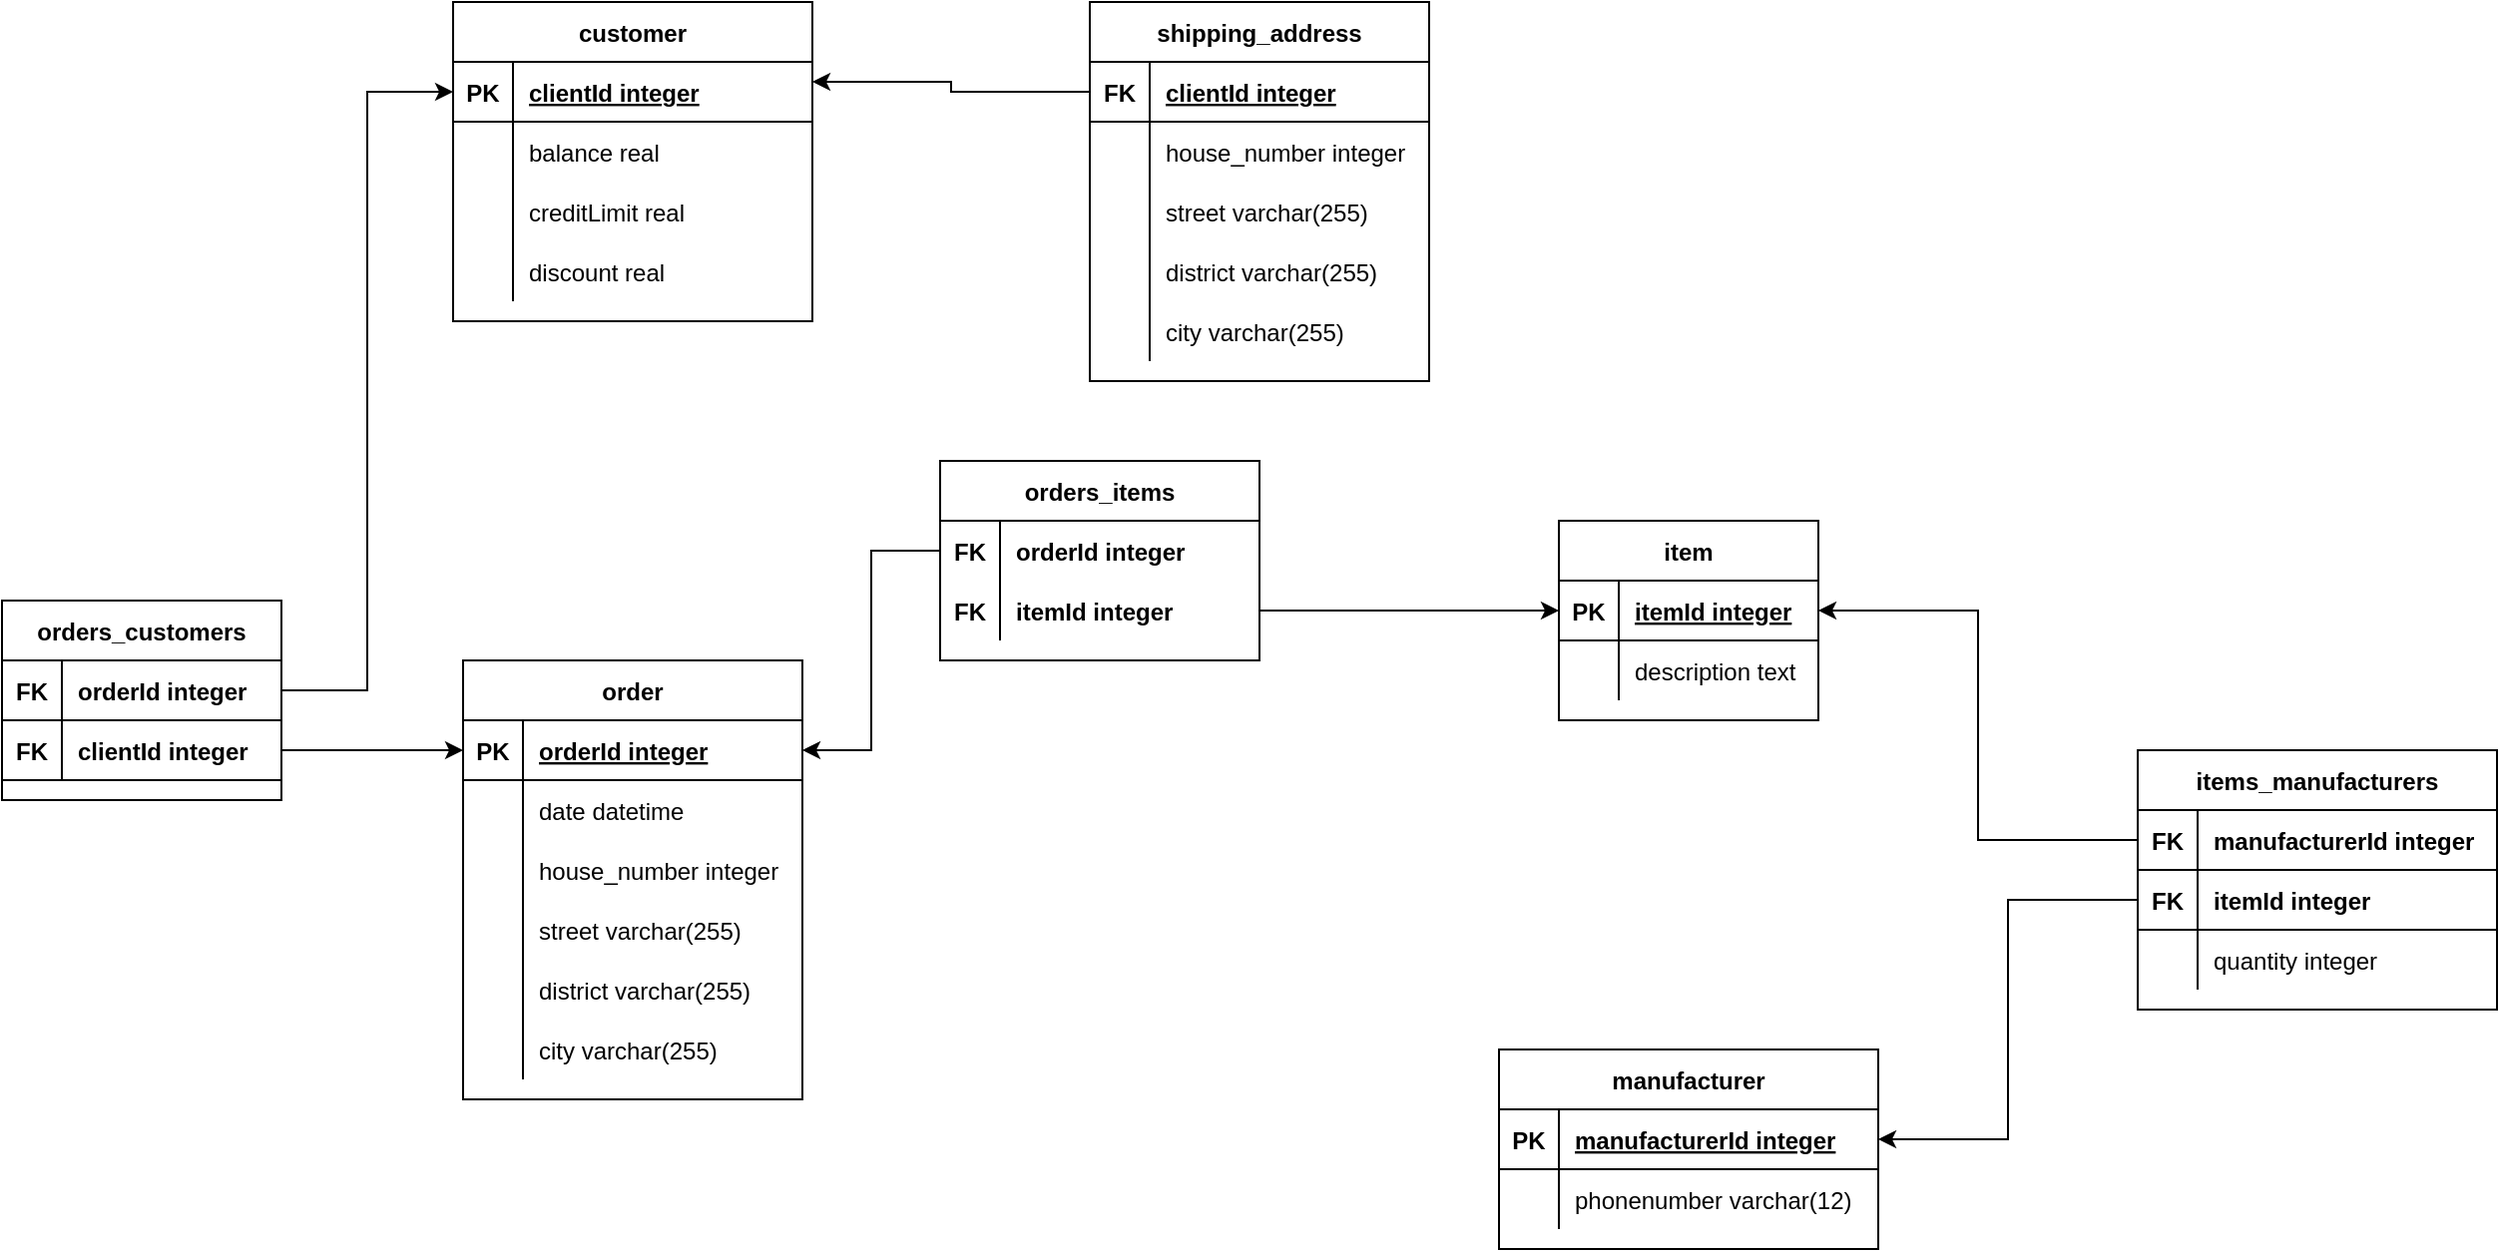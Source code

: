 <mxfile version="17.1.3" type="github">
  <diagram id="DJ3UP-NK8ue_O4Lhjk8Z" name="Page-1">
    <mxGraphModel dx="2048" dy="715" grid="1" gridSize="10" guides="1" tooltips="1" connect="1" arrows="1" fold="1" page="1" pageScale="1" pageWidth="827" pageHeight="1169" math="0" shadow="0">
      <root>
        <mxCell id="0" />
        <mxCell id="1" parent="0" />
        <mxCell id="yu_XQPqWNX1m62wSCB50-154" value="shipping_address" style="shape=table;startSize=30;container=1;collapsible=1;childLayout=tableLayout;fixedRows=1;rowLines=0;fontStyle=1;align=center;resizeLast=1;" vertex="1" parent="1">
          <mxGeometry x="-95" y="60" width="170" height="190" as="geometry" />
        </mxCell>
        <mxCell id="yu_XQPqWNX1m62wSCB50-155" value="" style="shape=tableRow;horizontal=0;startSize=0;swimlaneHead=0;swimlaneBody=0;fillColor=none;collapsible=0;dropTarget=0;points=[[0,0.5],[1,0.5]];portConstraint=eastwest;top=0;left=0;right=0;bottom=1;" vertex="1" parent="yu_XQPqWNX1m62wSCB50-154">
          <mxGeometry y="30" width="170" height="30" as="geometry" />
        </mxCell>
        <mxCell id="yu_XQPqWNX1m62wSCB50-156" value="FK" style="shape=partialRectangle;overflow=hidden;connectable=0;fillColor=none;top=0;left=0;bottom=0;right=0;fontStyle=1;" vertex="1" parent="yu_XQPqWNX1m62wSCB50-155">
          <mxGeometry width="30" height="30" as="geometry">
            <mxRectangle width="30" height="30" as="alternateBounds" />
          </mxGeometry>
        </mxCell>
        <mxCell id="yu_XQPqWNX1m62wSCB50-157" value="clientId integer " style="shape=partialRectangle;overflow=hidden;connectable=0;fillColor=none;align=left;top=0;left=0;bottom=0;right=0;spacingLeft=6;fontStyle=5;" vertex="1" parent="yu_XQPqWNX1m62wSCB50-155">
          <mxGeometry x="30" width="140" height="30" as="geometry">
            <mxRectangle width="140" height="30" as="alternateBounds" />
          </mxGeometry>
        </mxCell>
        <mxCell id="yu_XQPqWNX1m62wSCB50-158" value="" style="shape=tableRow;horizontal=0;startSize=0;swimlaneHead=0;swimlaneBody=0;fillColor=none;collapsible=0;dropTarget=0;points=[[0,0.5],[1,0.5]];portConstraint=eastwest;top=0;left=0;right=0;bottom=0;" vertex="1" parent="yu_XQPqWNX1m62wSCB50-154">
          <mxGeometry y="60" width="170" height="30" as="geometry" />
        </mxCell>
        <mxCell id="yu_XQPqWNX1m62wSCB50-159" value="" style="shape=partialRectangle;overflow=hidden;connectable=0;fillColor=none;top=0;left=0;bottom=0;right=0;" vertex="1" parent="yu_XQPqWNX1m62wSCB50-158">
          <mxGeometry width="30" height="30" as="geometry">
            <mxRectangle width="30" height="30" as="alternateBounds" />
          </mxGeometry>
        </mxCell>
        <mxCell id="yu_XQPqWNX1m62wSCB50-160" value="house_number integer" style="shape=partialRectangle;overflow=hidden;connectable=0;fillColor=none;align=left;top=0;left=0;bottom=0;right=0;spacingLeft=6;" vertex="1" parent="yu_XQPqWNX1m62wSCB50-158">
          <mxGeometry x="30" width="140" height="30" as="geometry">
            <mxRectangle width="140" height="30" as="alternateBounds" />
          </mxGeometry>
        </mxCell>
        <mxCell id="yu_XQPqWNX1m62wSCB50-161" value="" style="shape=tableRow;horizontal=0;startSize=0;swimlaneHead=0;swimlaneBody=0;fillColor=none;collapsible=0;dropTarget=0;points=[[0,0.5],[1,0.5]];portConstraint=eastwest;top=0;left=0;right=0;bottom=0;" vertex="1" parent="yu_XQPqWNX1m62wSCB50-154">
          <mxGeometry y="90" width="170" height="30" as="geometry" />
        </mxCell>
        <mxCell id="yu_XQPqWNX1m62wSCB50-162" value="" style="shape=partialRectangle;overflow=hidden;connectable=0;fillColor=none;top=0;left=0;bottom=0;right=0;" vertex="1" parent="yu_XQPqWNX1m62wSCB50-161">
          <mxGeometry width="30" height="30" as="geometry">
            <mxRectangle width="30" height="30" as="alternateBounds" />
          </mxGeometry>
        </mxCell>
        <mxCell id="yu_XQPqWNX1m62wSCB50-163" value="street varchar(255)" style="shape=partialRectangle;overflow=hidden;connectable=0;fillColor=none;align=left;top=0;left=0;bottom=0;right=0;spacingLeft=6;" vertex="1" parent="yu_XQPqWNX1m62wSCB50-161">
          <mxGeometry x="30" width="140" height="30" as="geometry">
            <mxRectangle width="140" height="30" as="alternateBounds" />
          </mxGeometry>
        </mxCell>
        <mxCell id="yu_XQPqWNX1m62wSCB50-164" value="" style="shape=tableRow;horizontal=0;startSize=0;swimlaneHead=0;swimlaneBody=0;fillColor=none;collapsible=0;dropTarget=0;points=[[0,0.5],[1,0.5]];portConstraint=eastwest;top=0;left=0;right=0;bottom=0;" vertex="1" parent="yu_XQPqWNX1m62wSCB50-154">
          <mxGeometry y="120" width="170" height="30" as="geometry" />
        </mxCell>
        <mxCell id="yu_XQPqWNX1m62wSCB50-165" value="" style="shape=partialRectangle;overflow=hidden;connectable=0;fillColor=none;top=0;left=0;bottom=0;right=0;" vertex="1" parent="yu_XQPqWNX1m62wSCB50-164">
          <mxGeometry width="30" height="30" as="geometry">
            <mxRectangle width="30" height="30" as="alternateBounds" />
          </mxGeometry>
        </mxCell>
        <mxCell id="yu_XQPqWNX1m62wSCB50-166" value="district varchar(255)" style="shape=partialRectangle;overflow=hidden;connectable=0;fillColor=none;align=left;top=0;left=0;bottom=0;right=0;spacingLeft=6;" vertex="1" parent="yu_XQPqWNX1m62wSCB50-164">
          <mxGeometry x="30" width="140" height="30" as="geometry">
            <mxRectangle width="140" height="30" as="alternateBounds" />
          </mxGeometry>
        </mxCell>
        <mxCell id="yu_XQPqWNX1m62wSCB50-167" value="" style="shape=tableRow;horizontal=0;startSize=0;swimlaneHead=0;swimlaneBody=0;fillColor=none;collapsible=0;dropTarget=0;points=[[0,0.5],[1,0.5]];portConstraint=eastwest;top=0;left=0;right=0;bottom=0;" vertex="1" parent="yu_XQPqWNX1m62wSCB50-154">
          <mxGeometry y="150" width="170" height="30" as="geometry" />
        </mxCell>
        <mxCell id="yu_XQPqWNX1m62wSCB50-168" value="" style="shape=partialRectangle;overflow=hidden;connectable=0;fillColor=none;top=0;left=0;bottom=0;right=0;" vertex="1" parent="yu_XQPqWNX1m62wSCB50-167">
          <mxGeometry width="30" height="30" as="geometry">
            <mxRectangle width="30" height="30" as="alternateBounds" />
          </mxGeometry>
        </mxCell>
        <mxCell id="yu_XQPqWNX1m62wSCB50-169" value="city varchar(255)" style="shape=partialRectangle;overflow=hidden;connectable=0;fillColor=none;align=left;top=0;left=0;bottom=0;right=0;spacingLeft=6;" vertex="1" parent="yu_XQPqWNX1m62wSCB50-167">
          <mxGeometry x="30" width="140" height="30" as="geometry">
            <mxRectangle width="140" height="30" as="alternateBounds" />
          </mxGeometry>
        </mxCell>
        <mxCell id="yu_XQPqWNX1m62wSCB50-170" value="customer" style="shape=table;startSize=30;container=1;collapsible=1;childLayout=tableLayout;fixedRows=1;rowLines=0;fontStyle=1;align=center;resizeLast=1;" vertex="1" parent="1">
          <mxGeometry x="-414" y="60" width="180" height="160" as="geometry" />
        </mxCell>
        <mxCell id="yu_XQPqWNX1m62wSCB50-171" value="" style="shape=tableRow;horizontal=0;startSize=0;swimlaneHead=0;swimlaneBody=0;fillColor=none;collapsible=0;dropTarget=0;points=[[0,0.5],[1,0.5]];portConstraint=eastwest;top=0;left=0;right=0;bottom=1;" vertex="1" parent="yu_XQPqWNX1m62wSCB50-170">
          <mxGeometry y="30" width="180" height="30" as="geometry" />
        </mxCell>
        <mxCell id="yu_XQPqWNX1m62wSCB50-172" value="PK" style="shape=partialRectangle;overflow=hidden;connectable=0;fillColor=none;top=0;left=0;bottom=0;right=0;fontStyle=1;" vertex="1" parent="yu_XQPqWNX1m62wSCB50-171">
          <mxGeometry width="30" height="30" as="geometry">
            <mxRectangle width="30" height="30" as="alternateBounds" />
          </mxGeometry>
        </mxCell>
        <mxCell id="yu_XQPqWNX1m62wSCB50-173" value="clientId integer " style="shape=partialRectangle;overflow=hidden;connectable=0;fillColor=none;align=left;top=0;left=0;bottom=0;right=0;spacingLeft=6;fontStyle=5;" vertex="1" parent="yu_XQPqWNX1m62wSCB50-171">
          <mxGeometry x="30" width="150" height="30" as="geometry">
            <mxRectangle width="150" height="30" as="alternateBounds" />
          </mxGeometry>
        </mxCell>
        <mxCell id="yu_XQPqWNX1m62wSCB50-174" value="" style="shape=tableRow;horizontal=0;startSize=0;swimlaneHead=0;swimlaneBody=0;fillColor=none;collapsible=0;dropTarget=0;points=[[0,0.5],[1,0.5]];portConstraint=eastwest;top=0;left=0;right=0;bottom=0;" vertex="1" parent="yu_XQPqWNX1m62wSCB50-170">
          <mxGeometry y="60" width="180" height="30" as="geometry" />
        </mxCell>
        <mxCell id="yu_XQPqWNX1m62wSCB50-175" value="" style="shape=partialRectangle;overflow=hidden;connectable=0;fillColor=none;top=0;left=0;bottom=0;right=0;" vertex="1" parent="yu_XQPqWNX1m62wSCB50-174">
          <mxGeometry width="30" height="30" as="geometry">
            <mxRectangle width="30" height="30" as="alternateBounds" />
          </mxGeometry>
        </mxCell>
        <mxCell id="yu_XQPqWNX1m62wSCB50-176" value="balance real" style="shape=partialRectangle;overflow=hidden;connectable=0;fillColor=none;align=left;top=0;left=0;bottom=0;right=0;spacingLeft=6;" vertex="1" parent="yu_XQPqWNX1m62wSCB50-174">
          <mxGeometry x="30" width="150" height="30" as="geometry">
            <mxRectangle width="150" height="30" as="alternateBounds" />
          </mxGeometry>
        </mxCell>
        <mxCell id="yu_XQPqWNX1m62wSCB50-177" value="" style="shape=tableRow;horizontal=0;startSize=0;swimlaneHead=0;swimlaneBody=0;fillColor=none;collapsible=0;dropTarget=0;points=[[0,0.5],[1,0.5]];portConstraint=eastwest;top=0;left=0;right=0;bottom=0;" vertex="1" parent="yu_XQPqWNX1m62wSCB50-170">
          <mxGeometry y="90" width="180" height="30" as="geometry" />
        </mxCell>
        <mxCell id="yu_XQPqWNX1m62wSCB50-178" value="" style="shape=partialRectangle;overflow=hidden;connectable=0;fillColor=none;top=0;left=0;bottom=0;right=0;" vertex="1" parent="yu_XQPqWNX1m62wSCB50-177">
          <mxGeometry width="30" height="30" as="geometry">
            <mxRectangle width="30" height="30" as="alternateBounds" />
          </mxGeometry>
        </mxCell>
        <mxCell id="yu_XQPqWNX1m62wSCB50-179" value="creditLimit real" style="shape=partialRectangle;overflow=hidden;connectable=0;fillColor=none;align=left;top=0;left=0;bottom=0;right=0;spacingLeft=6;" vertex="1" parent="yu_XQPqWNX1m62wSCB50-177">
          <mxGeometry x="30" width="150" height="30" as="geometry">
            <mxRectangle width="150" height="30" as="alternateBounds" />
          </mxGeometry>
        </mxCell>
        <mxCell id="yu_XQPqWNX1m62wSCB50-180" value="" style="shape=tableRow;horizontal=0;startSize=0;swimlaneHead=0;swimlaneBody=0;fillColor=none;collapsible=0;dropTarget=0;points=[[0,0.5],[1,0.5]];portConstraint=eastwest;top=0;left=0;right=0;bottom=0;" vertex="1" parent="yu_XQPqWNX1m62wSCB50-170">
          <mxGeometry y="120" width="180" height="30" as="geometry" />
        </mxCell>
        <mxCell id="yu_XQPqWNX1m62wSCB50-181" value="" style="shape=partialRectangle;overflow=hidden;connectable=0;fillColor=none;top=0;left=0;bottom=0;right=0;" vertex="1" parent="yu_XQPqWNX1m62wSCB50-180">
          <mxGeometry width="30" height="30" as="geometry">
            <mxRectangle width="30" height="30" as="alternateBounds" />
          </mxGeometry>
        </mxCell>
        <mxCell id="yu_XQPqWNX1m62wSCB50-182" value="discount real" style="shape=partialRectangle;overflow=hidden;connectable=0;fillColor=none;align=left;top=0;left=0;bottom=0;right=0;spacingLeft=6;" vertex="1" parent="yu_XQPqWNX1m62wSCB50-180">
          <mxGeometry x="30" width="150" height="30" as="geometry">
            <mxRectangle width="150" height="30" as="alternateBounds" />
          </mxGeometry>
        </mxCell>
        <mxCell id="yu_XQPqWNX1m62wSCB50-183" value="order" style="shape=table;startSize=30;container=1;collapsible=1;childLayout=tableLayout;fixedRows=1;rowLines=0;fontStyle=1;align=center;resizeLast=1;" vertex="1" parent="1">
          <mxGeometry x="-409" y="390" width="170" height="220" as="geometry" />
        </mxCell>
        <mxCell id="yu_XQPqWNX1m62wSCB50-184" value="" style="shape=tableRow;horizontal=0;startSize=0;swimlaneHead=0;swimlaneBody=0;fillColor=none;collapsible=0;dropTarget=0;points=[[0,0.5],[1,0.5]];portConstraint=eastwest;top=0;left=0;right=0;bottom=1;" vertex="1" parent="yu_XQPqWNX1m62wSCB50-183">
          <mxGeometry y="30" width="170" height="30" as="geometry" />
        </mxCell>
        <mxCell id="yu_XQPqWNX1m62wSCB50-185" value="PK" style="shape=partialRectangle;overflow=hidden;connectable=0;fillColor=none;top=0;left=0;bottom=0;right=0;fontStyle=1;" vertex="1" parent="yu_XQPqWNX1m62wSCB50-184">
          <mxGeometry width="30" height="30" as="geometry">
            <mxRectangle width="30" height="30" as="alternateBounds" />
          </mxGeometry>
        </mxCell>
        <mxCell id="yu_XQPqWNX1m62wSCB50-186" value="orderId integer " style="shape=partialRectangle;overflow=hidden;connectable=0;fillColor=none;align=left;top=0;left=0;bottom=0;right=0;spacingLeft=6;fontStyle=5;" vertex="1" parent="yu_XQPqWNX1m62wSCB50-184">
          <mxGeometry x="30" width="140" height="30" as="geometry">
            <mxRectangle width="140" height="30" as="alternateBounds" />
          </mxGeometry>
        </mxCell>
        <mxCell id="yu_XQPqWNX1m62wSCB50-187" value="" style="shape=tableRow;horizontal=0;startSize=0;swimlaneHead=0;swimlaneBody=0;fillColor=none;collapsible=0;dropTarget=0;points=[[0,0.5],[1,0.5]];portConstraint=eastwest;top=0;left=0;right=0;bottom=0;" vertex="1" parent="yu_XQPqWNX1m62wSCB50-183">
          <mxGeometry y="60" width="170" height="30" as="geometry" />
        </mxCell>
        <mxCell id="yu_XQPqWNX1m62wSCB50-188" value="" style="shape=partialRectangle;overflow=hidden;connectable=0;fillColor=none;top=0;left=0;bottom=0;right=0;" vertex="1" parent="yu_XQPqWNX1m62wSCB50-187">
          <mxGeometry width="30" height="30" as="geometry">
            <mxRectangle width="30" height="30" as="alternateBounds" />
          </mxGeometry>
        </mxCell>
        <mxCell id="yu_XQPqWNX1m62wSCB50-189" value="date datetime " style="shape=partialRectangle;overflow=hidden;connectable=0;fillColor=none;align=left;top=0;left=0;bottom=0;right=0;spacingLeft=6;" vertex="1" parent="yu_XQPqWNX1m62wSCB50-187">
          <mxGeometry x="30" width="140" height="30" as="geometry">
            <mxRectangle width="140" height="30" as="alternateBounds" />
          </mxGeometry>
        </mxCell>
        <mxCell id="yu_XQPqWNX1m62wSCB50-190" value="" style="shape=tableRow;horizontal=0;startSize=0;swimlaneHead=0;swimlaneBody=0;fillColor=none;collapsible=0;dropTarget=0;points=[[0,0.5],[1,0.5]];portConstraint=eastwest;top=0;left=0;right=0;bottom=0;" vertex="1" parent="yu_XQPqWNX1m62wSCB50-183">
          <mxGeometry y="90" width="170" height="30" as="geometry" />
        </mxCell>
        <mxCell id="yu_XQPqWNX1m62wSCB50-191" value="" style="shape=partialRectangle;overflow=hidden;connectable=0;fillColor=none;top=0;left=0;bottom=0;right=0;" vertex="1" parent="yu_XQPqWNX1m62wSCB50-190">
          <mxGeometry width="30" height="30" as="geometry">
            <mxRectangle width="30" height="30" as="alternateBounds" />
          </mxGeometry>
        </mxCell>
        <mxCell id="yu_XQPqWNX1m62wSCB50-192" value="house_number integer" style="shape=partialRectangle;overflow=hidden;connectable=0;fillColor=none;align=left;top=0;left=0;bottom=0;right=0;spacingLeft=6;" vertex="1" parent="yu_XQPqWNX1m62wSCB50-190">
          <mxGeometry x="30" width="140" height="30" as="geometry">
            <mxRectangle width="140" height="30" as="alternateBounds" />
          </mxGeometry>
        </mxCell>
        <mxCell id="yu_XQPqWNX1m62wSCB50-193" value="" style="shape=tableRow;horizontal=0;startSize=0;swimlaneHead=0;swimlaneBody=0;fillColor=none;collapsible=0;dropTarget=0;points=[[0,0.5],[1,0.5]];portConstraint=eastwest;top=0;left=0;right=0;bottom=0;" vertex="1" parent="yu_XQPqWNX1m62wSCB50-183">
          <mxGeometry y="120" width="170" height="30" as="geometry" />
        </mxCell>
        <mxCell id="yu_XQPqWNX1m62wSCB50-194" value="" style="shape=partialRectangle;overflow=hidden;connectable=0;fillColor=none;top=0;left=0;bottom=0;right=0;" vertex="1" parent="yu_XQPqWNX1m62wSCB50-193">
          <mxGeometry width="30" height="30" as="geometry">
            <mxRectangle width="30" height="30" as="alternateBounds" />
          </mxGeometry>
        </mxCell>
        <mxCell id="yu_XQPqWNX1m62wSCB50-195" value="street varchar(255)" style="shape=partialRectangle;overflow=hidden;connectable=0;fillColor=none;align=left;top=0;left=0;bottom=0;right=0;spacingLeft=6;" vertex="1" parent="yu_XQPqWNX1m62wSCB50-193">
          <mxGeometry x="30" width="140" height="30" as="geometry">
            <mxRectangle width="140" height="30" as="alternateBounds" />
          </mxGeometry>
        </mxCell>
        <mxCell id="yu_XQPqWNX1m62wSCB50-196" value="" style="shape=tableRow;horizontal=0;startSize=0;swimlaneHead=0;swimlaneBody=0;fillColor=none;collapsible=0;dropTarget=0;points=[[0,0.5],[1,0.5]];portConstraint=eastwest;top=0;left=0;right=0;bottom=0;" vertex="1" parent="yu_XQPqWNX1m62wSCB50-183">
          <mxGeometry y="150" width="170" height="30" as="geometry" />
        </mxCell>
        <mxCell id="yu_XQPqWNX1m62wSCB50-197" value="" style="shape=partialRectangle;overflow=hidden;connectable=0;fillColor=none;top=0;left=0;bottom=0;right=0;" vertex="1" parent="yu_XQPqWNX1m62wSCB50-196">
          <mxGeometry width="30" height="30" as="geometry">
            <mxRectangle width="30" height="30" as="alternateBounds" />
          </mxGeometry>
        </mxCell>
        <mxCell id="yu_XQPqWNX1m62wSCB50-198" value="district varchar(255)" style="shape=partialRectangle;overflow=hidden;connectable=0;fillColor=none;align=left;top=0;left=0;bottom=0;right=0;spacingLeft=6;" vertex="1" parent="yu_XQPqWNX1m62wSCB50-196">
          <mxGeometry x="30" width="140" height="30" as="geometry">
            <mxRectangle width="140" height="30" as="alternateBounds" />
          </mxGeometry>
        </mxCell>
        <mxCell id="yu_XQPqWNX1m62wSCB50-199" value="" style="shape=tableRow;horizontal=0;startSize=0;swimlaneHead=0;swimlaneBody=0;fillColor=none;collapsible=0;dropTarget=0;points=[[0,0.5],[1,0.5]];portConstraint=eastwest;top=0;left=0;right=0;bottom=0;" vertex="1" parent="yu_XQPqWNX1m62wSCB50-183">
          <mxGeometry y="180" width="170" height="30" as="geometry" />
        </mxCell>
        <mxCell id="yu_XQPqWNX1m62wSCB50-200" value="" style="shape=partialRectangle;overflow=hidden;connectable=0;fillColor=none;top=0;left=0;bottom=0;right=0;" vertex="1" parent="yu_XQPqWNX1m62wSCB50-199">
          <mxGeometry width="30" height="30" as="geometry">
            <mxRectangle width="30" height="30" as="alternateBounds" />
          </mxGeometry>
        </mxCell>
        <mxCell id="yu_XQPqWNX1m62wSCB50-201" value="city varchar(255)" style="shape=partialRectangle;overflow=hidden;connectable=0;fillColor=none;align=left;top=0;left=0;bottom=0;right=0;spacingLeft=6;" vertex="1" parent="yu_XQPqWNX1m62wSCB50-199">
          <mxGeometry x="30" width="140" height="30" as="geometry">
            <mxRectangle width="140" height="30" as="alternateBounds" />
          </mxGeometry>
        </mxCell>
        <mxCell id="yu_XQPqWNX1m62wSCB50-234" style="edgeStyle=orthogonalEdgeStyle;rounded=0;orthogonalLoop=1;jettySize=auto;html=1;entryX=0;entryY=0.5;entryDx=0;entryDy=0;exitX=1;exitY=0.5;exitDx=0;exitDy=0;" edge="1" parent="1" source="yu_XQPqWNX1m62wSCB50-203" target="yu_XQPqWNX1m62wSCB50-171">
          <mxGeometry relative="1" as="geometry" />
        </mxCell>
        <mxCell id="yu_XQPqWNX1m62wSCB50-202" value="orders_customers" style="shape=table;startSize=30;container=1;collapsible=1;childLayout=tableLayout;fixedRows=1;rowLines=0;fontStyle=1;align=center;resizeLast=1;" vertex="1" parent="1">
          <mxGeometry x="-640" y="360" width="140" height="100" as="geometry" />
        </mxCell>
        <mxCell id="yu_XQPqWNX1m62wSCB50-203" value="" style="shape=tableRow;horizontal=0;startSize=0;swimlaneHead=0;swimlaneBody=0;fillColor=none;collapsible=0;dropTarget=0;points=[[0,0.5],[1,0.5]];portConstraint=eastwest;top=0;left=0;right=0;bottom=1;" vertex="1" parent="yu_XQPqWNX1m62wSCB50-202">
          <mxGeometry y="30" width="140" height="30" as="geometry" />
        </mxCell>
        <mxCell id="yu_XQPqWNX1m62wSCB50-204" value="FK" style="shape=partialRectangle;overflow=hidden;connectable=0;fillColor=none;top=0;left=0;bottom=0;right=0;fontStyle=1;" vertex="1" parent="yu_XQPqWNX1m62wSCB50-203">
          <mxGeometry width="30" height="30" as="geometry">
            <mxRectangle width="30" height="30" as="alternateBounds" />
          </mxGeometry>
        </mxCell>
        <mxCell id="yu_XQPqWNX1m62wSCB50-205" value="orderId integer" style="shape=partialRectangle;overflow=hidden;connectable=0;fillColor=none;align=left;top=0;left=0;bottom=0;right=0;spacingLeft=6;fontStyle=1;" vertex="1" parent="yu_XQPqWNX1m62wSCB50-203">
          <mxGeometry x="30" width="110" height="30" as="geometry">
            <mxRectangle width="110" height="30" as="alternateBounds" />
          </mxGeometry>
        </mxCell>
        <mxCell id="yu_XQPqWNX1m62wSCB50-206" value="" style="shape=tableRow;horizontal=0;startSize=0;swimlaneHead=0;swimlaneBody=0;fillColor=none;collapsible=0;dropTarget=0;points=[[0,0.5],[1,0.5]];portConstraint=eastwest;top=0;left=0;right=0;bottom=1;" vertex="1" parent="yu_XQPqWNX1m62wSCB50-202">
          <mxGeometry y="60" width="140" height="30" as="geometry" />
        </mxCell>
        <mxCell id="yu_XQPqWNX1m62wSCB50-207" value="FK" style="shape=partialRectangle;overflow=hidden;connectable=0;fillColor=none;top=0;left=0;bottom=0;right=0;fontStyle=1;" vertex="1" parent="yu_XQPqWNX1m62wSCB50-206">
          <mxGeometry width="30" height="30" as="geometry">
            <mxRectangle width="30" height="30" as="alternateBounds" />
          </mxGeometry>
        </mxCell>
        <mxCell id="yu_XQPqWNX1m62wSCB50-208" value="clientId integer" style="shape=partialRectangle;overflow=hidden;connectable=0;fillColor=none;align=left;top=0;left=0;bottom=0;right=0;spacingLeft=6;fontStyle=1;" vertex="1" parent="yu_XQPqWNX1m62wSCB50-206">
          <mxGeometry x="30" width="110" height="30" as="geometry">
            <mxRectangle width="110" height="30" as="alternateBounds" />
          </mxGeometry>
        </mxCell>
        <mxCell id="yu_XQPqWNX1m62wSCB50-209" value="item" style="shape=table;startSize=30;container=1;collapsible=1;childLayout=tableLayout;fixedRows=1;rowLines=0;fontStyle=1;align=center;resizeLast=1;" vertex="1" parent="1">
          <mxGeometry x="140" y="320" width="130" height="100" as="geometry" />
        </mxCell>
        <mxCell id="yu_XQPqWNX1m62wSCB50-210" value="" style="shape=tableRow;horizontal=0;startSize=0;swimlaneHead=0;swimlaneBody=0;fillColor=none;collapsible=0;dropTarget=0;points=[[0,0.5],[1,0.5]];portConstraint=eastwest;top=0;left=0;right=0;bottom=1;" vertex="1" parent="yu_XQPqWNX1m62wSCB50-209">
          <mxGeometry y="30" width="130" height="30" as="geometry" />
        </mxCell>
        <mxCell id="yu_XQPqWNX1m62wSCB50-211" value="PK" style="shape=partialRectangle;overflow=hidden;connectable=0;fillColor=none;top=0;left=0;bottom=0;right=0;fontStyle=1;" vertex="1" parent="yu_XQPqWNX1m62wSCB50-210">
          <mxGeometry width="30" height="30" as="geometry">
            <mxRectangle width="30" height="30" as="alternateBounds" />
          </mxGeometry>
        </mxCell>
        <mxCell id="yu_XQPqWNX1m62wSCB50-212" value="itemId integer " style="shape=partialRectangle;overflow=hidden;connectable=0;fillColor=none;align=left;top=0;left=0;bottom=0;right=0;spacingLeft=6;fontStyle=5;" vertex="1" parent="yu_XQPqWNX1m62wSCB50-210">
          <mxGeometry x="30" width="100" height="30" as="geometry">
            <mxRectangle width="100" height="30" as="alternateBounds" />
          </mxGeometry>
        </mxCell>
        <mxCell id="yu_XQPqWNX1m62wSCB50-213" value="" style="shape=tableRow;horizontal=0;startSize=0;swimlaneHead=0;swimlaneBody=0;fillColor=none;collapsible=0;dropTarget=0;points=[[0,0.5],[1,0.5]];portConstraint=eastwest;top=0;left=0;right=0;bottom=0;" vertex="1" parent="yu_XQPqWNX1m62wSCB50-209">
          <mxGeometry y="60" width="130" height="30" as="geometry" />
        </mxCell>
        <mxCell id="yu_XQPqWNX1m62wSCB50-214" value="" style="shape=partialRectangle;overflow=hidden;connectable=0;fillColor=none;top=0;left=0;bottom=0;right=0;" vertex="1" parent="yu_XQPqWNX1m62wSCB50-213">
          <mxGeometry width="30" height="30" as="geometry">
            <mxRectangle width="30" height="30" as="alternateBounds" />
          </mxGeometry>
        </mxCell>
        <mxCell id="yu_XQPqWNX1m62wSCB50-215" value="description text" style="shape=partialRectangle;overflow=hidden;connectable=0;fillColor=none;align=left;top=0;left=0;bottom=0;right=0;spacingLeft=6;" vertex="1" parent="yu_XQPqWNX1m62wSCB50-213">
          <mxGeometry x="30" width="100" height="30" as="geometry">
            <mxRectangle width="100" height="30" as="alternateBounds" />
          </mxGeometry>
        </mxCell>
        <mxCell id="yu_XQPqWNX1m62wSCB50-216" value="manufacturer" style="shape=table;startSize=30;container=1;collapsible=1;childLayout=tableLayout;fixedRows=1;rowLines=0;fontStyle=1;align=center;resizeLast=1;" vertex="1" parent="1">
          <mxGeometry x="110" y="585" width="190" height="100" as="geometry" />
        </mxCell>
        <mxCell id="yu_XQPqWNX1m62wSCB50-217" value="" style="shape=tableRow;horizontal=0;startSize=0;swimlaneHead=0;swimlaneBody=0;fillColor=none;collapsible=0;dropTarget=0;points=[[0,0.5],[1,0.5]];portConstraint=eastwest;top=0;left=0;right=0;bottom=1;" vertex="1" parent="yu_XQPqWNX1m62wSCB50-216">
          <mxGeometry y="30" width="190" height="30" as="geometry" />
        </mxCell>
        <mxCell id="yu_XQPqWNX1m62wSCB50-218" value="PK" style="shape=partialRectangle;overflow=hidden;connectable=0;fillColor=none;top=0;left=0;bottom=0;right=0;fontStyle=1;" vertex="1" parent="yu_XQPqWNX1m62wSCB50-217">
          <mxGeometry width="30" height="30" as="geometry">
            <mxRectangle width="30" height="30" as="alternateBounds" />
          </mxGeometry>
        </mxCell>
        <mxCell id="yu_XQPqWNX1m62wSCB50-219" value="manufacturerId integer " style="shape=partialRectangle;overflow=hidden;connectable=0;fillColor=none;align=left;top=0;left=0;bottom=0;right=0;spacingLeft=6;fontStyle=5;" vertex="1" parent="yu_XQPqWNX1m62wSCB50-217">
          <mxGeometry x="30" width="160" height="30" as="geometry">
            <mxRectangle width="160" height="30" as="alternateBounds" />
          </mxGeometry>
        </mxCell>
        <mxCell id="yu_XQPqWNX1m62wSCB50-220" value="" style="shape=tableRow;horizontal=0;startSize=0;swimlaneHead=0;swimlaneBody=0;fillColor=none;collapsible=0;dropTarget=0;points=[[0,0.5],[1,0.5]];portConstraint=eastwest;top=0;left=0;right=0;bottom=0;" vertex="1" parent="yu_XQPqWNX1m62wSCB50-216">
          <mxGeometry y="60" width="190" height="30" as="geometry" />
        </mxCell>
        <mxCell id="yu_XQPqWNX1m62wSCB50-221" value="" style="shape=partialRectangle;overflow=hidden;connectable=0;fillColor=none;top=0;left=0;bottom=0;right=0;" vertex="1" parent="yu_XQPqWNX1m62wSCB50-220">
          <mxGeometry width="30" height="30" as="geometry">
            <mxRectangle width="30" height="30" as="alternateBounds" />
          </mxGeometry>
        </mxCell>
        <mxCell id="yu_XQPqWNX1m62wSCB50-222" value="phonenumber varchar(12)" style="shape=partialRectangle;overflow=hidden;connectable=0;fillColor=none;align=left;top=0;left=0;bottom=0;right=0;spacingLeft=6;" vertex="1" parent="yu_XQPqWNX1m62wSCB50-220">
          <mxGeometry x="30" width="160" height="30" as="geometry">
            <mxRectangle width="160" height="30" as="alternateBounds" />
          </mxGeometry>
        </mxCell>
        <mxCell id="yu_XQPqWNX1m62wSCB50-223" value="items_manufacturers" style="shape=table;startSize=30;container=1;collapsible=1;childLayout=tableLayout;fixedRows=1;rowLines=0;fontStyle=1;align=center;resizeLast=1;" vertex="1" parent="1">
          <mxGeometry x="430" y="435" width="180" height="130" as="geometry" />
        </mxCell>
        <mxCell id="yu_XQPqWNX1m62wSCB50-224" value="" style="shape=tableRow;horizontal=0;startSize=0;swimlaneHead=0;swimlaneBody=0;fillColor=none;collapsible=0;dropTarget=0;points=[[0,0.5],[1,0.5]];portConstraint=eastwest;top=0;left=0;right=0;bottom=1;" vertex="1" parent="yu_XQPqWNX1m62wSCB50-223">
          <mxGeometry y="30" width="180" height="30" as="geometry" />
        </mxCell>
        <mxCell id="yu_XQPqWNX1m62wSCB50-225" value="FK" style="shape=partialRectangle;overflow=hidden;connectable=0;fillColor=none;top=0;left=0;bottom=0;right=0;fontStyle=1;" vertex="1" parent="yu_XQPqWNX1m62wSCB50-224">
          <mxGeometry width="30" height="30" as="geometry">
            <mxRectangle width="30" height="30" as="alternateBounds" />
          </mxGeometry>
        </mxCell>
        <mxCell id="yu_XQPqWNX1m62wSCB50-226" value="manufacturerId integer" style="shape=partialRectangle;overflow=hidden;connectable=0;fillColor=none;align=left;top=0;left=0;bottom=0;right=0;spacingLeft=6;fontStyle=1;" vertex="1" parent="yu_XQPqWNX1m62wSCB50-224">
          <mxGeometry x="30" width="150" height="30" as="geometry">
            <mxRectangle width="150" height="30" as="alternateBounds" />
          </mxGeometry>
        </mxCell>
        <mxCell id="yu_XQPqWNX1m62wSCB50-227" value="" style="shape=tableRow;horizontal=0;startSize=0;swimlaneHead=0;swimlaneBody=0;fillColor=none;collapsible=0;dropTarget=0;points=[[0,0.5],[1,0.5]];portConstraint=eastwest;top=0;left=0;right=0;bottom=1;" vertex="1" parent="yu_XQPqWNX1m62wSCB50-223">
          <mxGeometry y="60" width="180" height="30" as="geometry" />
        </mxCell>
        <mxCell id="yu_XQPqWNX1m62wSCB50-228" value="FK" style="shape=partialRectangle;overflow=hidden;connectable=0;fillColor=none;top=0;left=0;bottom=0;right=0;fontStyle=1;" vertex="1" parent="yu_XQPqWNX1m62wSCB50-227">
          <mxGeometry width="30" height="30" as="geometry">
            <mxRectangle width="30" height="30" as="alternateBounds" />
          </mxGeometry>
        </mxCell>
        <mxCell id="yu_XQPqWNX1m62wSCB50-229" value="itemId integer" style="shape=partialRectangle;overflow=hidden;connectable=0;fillColor=none;align=left;top=0;left=0;bottom=0;right=0;spacingLeft=6;fontStyle=1;" vertex="1" parent="yu_XQPqWNX1m62wSCB50-227">
          <mxGeometry x="30" width="150" height="30" as="geometry">
            <mxRectangle width="150" height="30" as="alternateBounds" />
          </mxGeometry>
        </mxCell>
        <mxCell id="yu_XQPqWNX1m62wSCB50-230" value="" style="shape=tableRow;horizontal=0;startSize=0;swimlaneHead=0;swimlaneBody=0;fillColor=none;collapsible=0;dropTarget=0;points=[[0,0.5],[1,0.5]];portConstraint=eastwest;top=0;left=0;right=0;bottom=0;" vertex="1" parent="yu_XQPqWNX1m62wSCB50-223">
          <mxGeometry y="90" width="180" height="30" as="geometry" />
        </mxCell>
        <mxCell id="yu_XQPqWNX1m62wSCB50-231" value="" style="shape=partialRectangle;overflow=hidden;connectable=0;fillColor=none;top=0;left=0;bottom=0;right=0;" vertex="1" parent="yu_XQPqWNX1m62wSCB50-230">
          <mxGeometry width="30" height="30" as="geometry">
            <mxRectangle width="30" height="30" as="alternateBounds" />
          </mxGeometry>
        </mxCell>
        <mxCell id="yu_XQPqWNX1m62wSCB50-232" value="quantity integer" style="shape=partialRectangle;overflow=hidden;connectable=0;fillColor=none;align=left;top=0;left=0;bottom=0;right=0;spacingLeft=6;" vertex="1" parent="yu_XQPqWNX1m62wSCB50-230">
          <mxGeometry x="30" width="150" height="30" as="geometry">
            <mxRectangle width="150" height="30" as="alternateBounds" />
          </mxGeometry>
        </mxCell>
        <mxCell id="yu_XQPqWNX1m62wSCB50-233" style="edgeStyle=orthogonalEdgeStyle;rounded=0;orthogonalLoop=1;jettySize=auto;html=1;entryX=1;entryY=0.25;entryDx=0;entryDy=0;" edge="1" parent="1" source="yu_XQPqWNX1m62wSCB50-155" target="yu_XQPqWNX1m62wSCB50-170">
          <mxGeometry relative="1" as="geometry" />
        </mxCell>
        <mxCell id="yu_XQPqWNX1m62wSCB50-235" style="edgeStyle=orthogonalEdgeStyle;rounded=0;orthogonalLoop=1;jettySize=auto;html=1;entryX=0;entryY=0.5;entryDx=0;entryDy=0;" edge="1" parent="1" source="yu_XQPqWNX1m62wSCB50-206" target="yu_XQPqWNX1m62wSCB50-184">
          <mxGeometry relative="1" as="geometry" />
        </mxCell>
        <mxCell id="yu_XQPqWNX1m62wSCB50-237" value="orders_items" style="shape=table;startSize=30;container=1;collapsible=1;childLayout=tableLayout;fixedRows=1;rowLines=0;fontStyle=1;align=center;resizeLast=1;" vertex="1" parent="1">
          <mxGeometry x="-170" y="290" width="160" height="100" as="geometry" />
        </mxCell>
        <mxCell id="yu_XQPqWNX1m62wSCB50-238" value="" style="shape=tableRow;horizontal=0;startSize=0;swimlaneHead=0;swimlaneBody=0;fillColor=none;collapsible=0;dropTarget=0;points=[[0,0.5],[1,0.5]];portConstraint=eastwest;top=0;left=0;right=0;bottom=0;" vertex="1" parent="yu_XQPqWNX1m62wSCB50-237">
          <mxGeometry y="30" width="160" height="30" as="geometry" />
        </mxCell>
        <mxCell id="yu_XQPqWNX1m62wSCB50-239" value="FK" style="shape=partialRectangle;overflow=hidden;connectable=0;fillColor=none;top=0;left=0;bottom=0;right=0;fontStyle=1" vertex="1" parent="yu_XQPqWNX1m62wSCB50-238">
          <mxGeometry width="30" height="30" as="geometry">
            <mxRectangle width="30" height="30" as="alternateBounds" />
          </mxGeometry>
        </mxCell>
        <mxCell id="yu_XQPqWNX1m62wSCB50-240" value="orderId integer" style="shape=partialRectangle;overflow=hidden;connectable=0;fillColor=none;align=left;top=0;left=0;bottom=0;right=0;spacingLeft=6;fontStyle=1" vertex="1" parent="yu_XQPqWNX1m62wSCB50-238">
          <mxGeometry x="30" width="130" height="30" as="geometry">
            <mxRectangle width="130" height="30" as="alternateBounds" />
          </mxGeometry>
        </mxCell>
        <mxCell id="yu_XQPqWNX1m62wSCB50-241" value="" style="shape=tableRow;horizontal=0;startSize=0;swimlaneHead=0;swimlaneBody=0;fillColor=none;collapsible=0;dropTarget=0;points=[[0,0.5],[1,0.5]];portConstraint=eastwest;top=0;left=0;right=0;bottom=0;" vertex="1" parent="yu_XQPqWNX1m62wSCB50-237">
          <mxGeometry y="60" width="160" height="30" as="geometry" />
        </mxCell>
        <mxCell id="yu_XQPqWNX1m62wSCB50-242" value="FK" style="shape=partialRectangle;overflow=hidden;connectable=0;fillColor=none;top=0;left=0;bottom=0;right=0;fontStyle=1" vertex="1" parent="yu_XQPqWNX1m62wSCB50-241">
          <mxGeometry width="30" height="30" as="geometry">
            <mxRectangle width="30" height="30" as="alternateBounds" />
          </mxGeometry>
        </mxCell>
        <mxCell id="yu_XQPqWNX1m62wSCB50-243" value="itemId integer" style="shape=partialRectangle;overflow=hidden;connectable=0;fillColor=none;align=left;top=0;left=0;bottom=0;right=0;spacingLeft=6;fontStyle=1" vertex="1" parent="yu_XQPqWNX1m62wSCB50-241">
          <mxGeometry x="30" width="130" height="30" as="geometry">
            <mxRectangle width="130" height="30" as="alternateBounds" />
          </mxGeometry>
        </mxCell>
        <mxCell id="yu_XQPqWNX1m62wSCB50-244" style="edgeStyle=orthogonalEdgeStyle;rounded=0;orthogonalLoop=1;jettySize=auto;html=1;entryX=1;entryY=0.5;entryDx=0;entryDy=0;" edge="1" parent="1" source="yu_XQPqWNX1m62wSCB50-238" target="yu_XQPqWNX1m62wSCB50-184">
          <mxGeometry relative="1" as="geometry" />
        </mxCell>
        <mxCell id="yu_XQPqWNX1m62wSCB50-245" style="edgeStyle=orthogonalEdgeStyle;rounded=0;orthogonalLoop=1;jettySize=auto;html=1;entryX=0;entryY=0.5;entryDx=0;entryDy=0;" edge="1" parent="1" source="yu_XQPqWNX1m62wSCB50-241" target="yu_XQPqWNX1m62wSCB50-210">
          <mxGeometry relative="1" as="geometry" />
        </mxCell>
        <mxCell id="yu_XQPqWNX1m62wSCB50-246" style="edgeStyle=orthogonalEdgeStyle;rounded=0;orthogonalLoop=1;jettySize=auto;html=1;entryX=1;entryY=0.5;entryDx=0;entryDy=0;" edge="1" parent="1" source="yu_XQPqWNX1m62wSCB50-224" target="yu_XQPqWNX1m62wSCB50-210">
          <mxGeometry relative="1" as="geometry" />
        </mxCell>
        <mxCell id="yu_XQPqWNX1m62wSCB50-247" style="edgeStyle=orthogonalEdgeStyle;rounded=0;orthogonalLoop=1;jettySize=auto;html=1;entryX=1;entryY=0.5;entryDx=0;entryDy=0;" edge="1" parent="1" source="yu_XQPqWNX1m62wSCB50-227" target="yu_XQPqWNX1m62wSCB50-217">
          <mxGeometry relative="1" as="geometry" />
        </mxCell>
      </root>
    </mxGraphModel>
  </diagram>
</mxfile>
